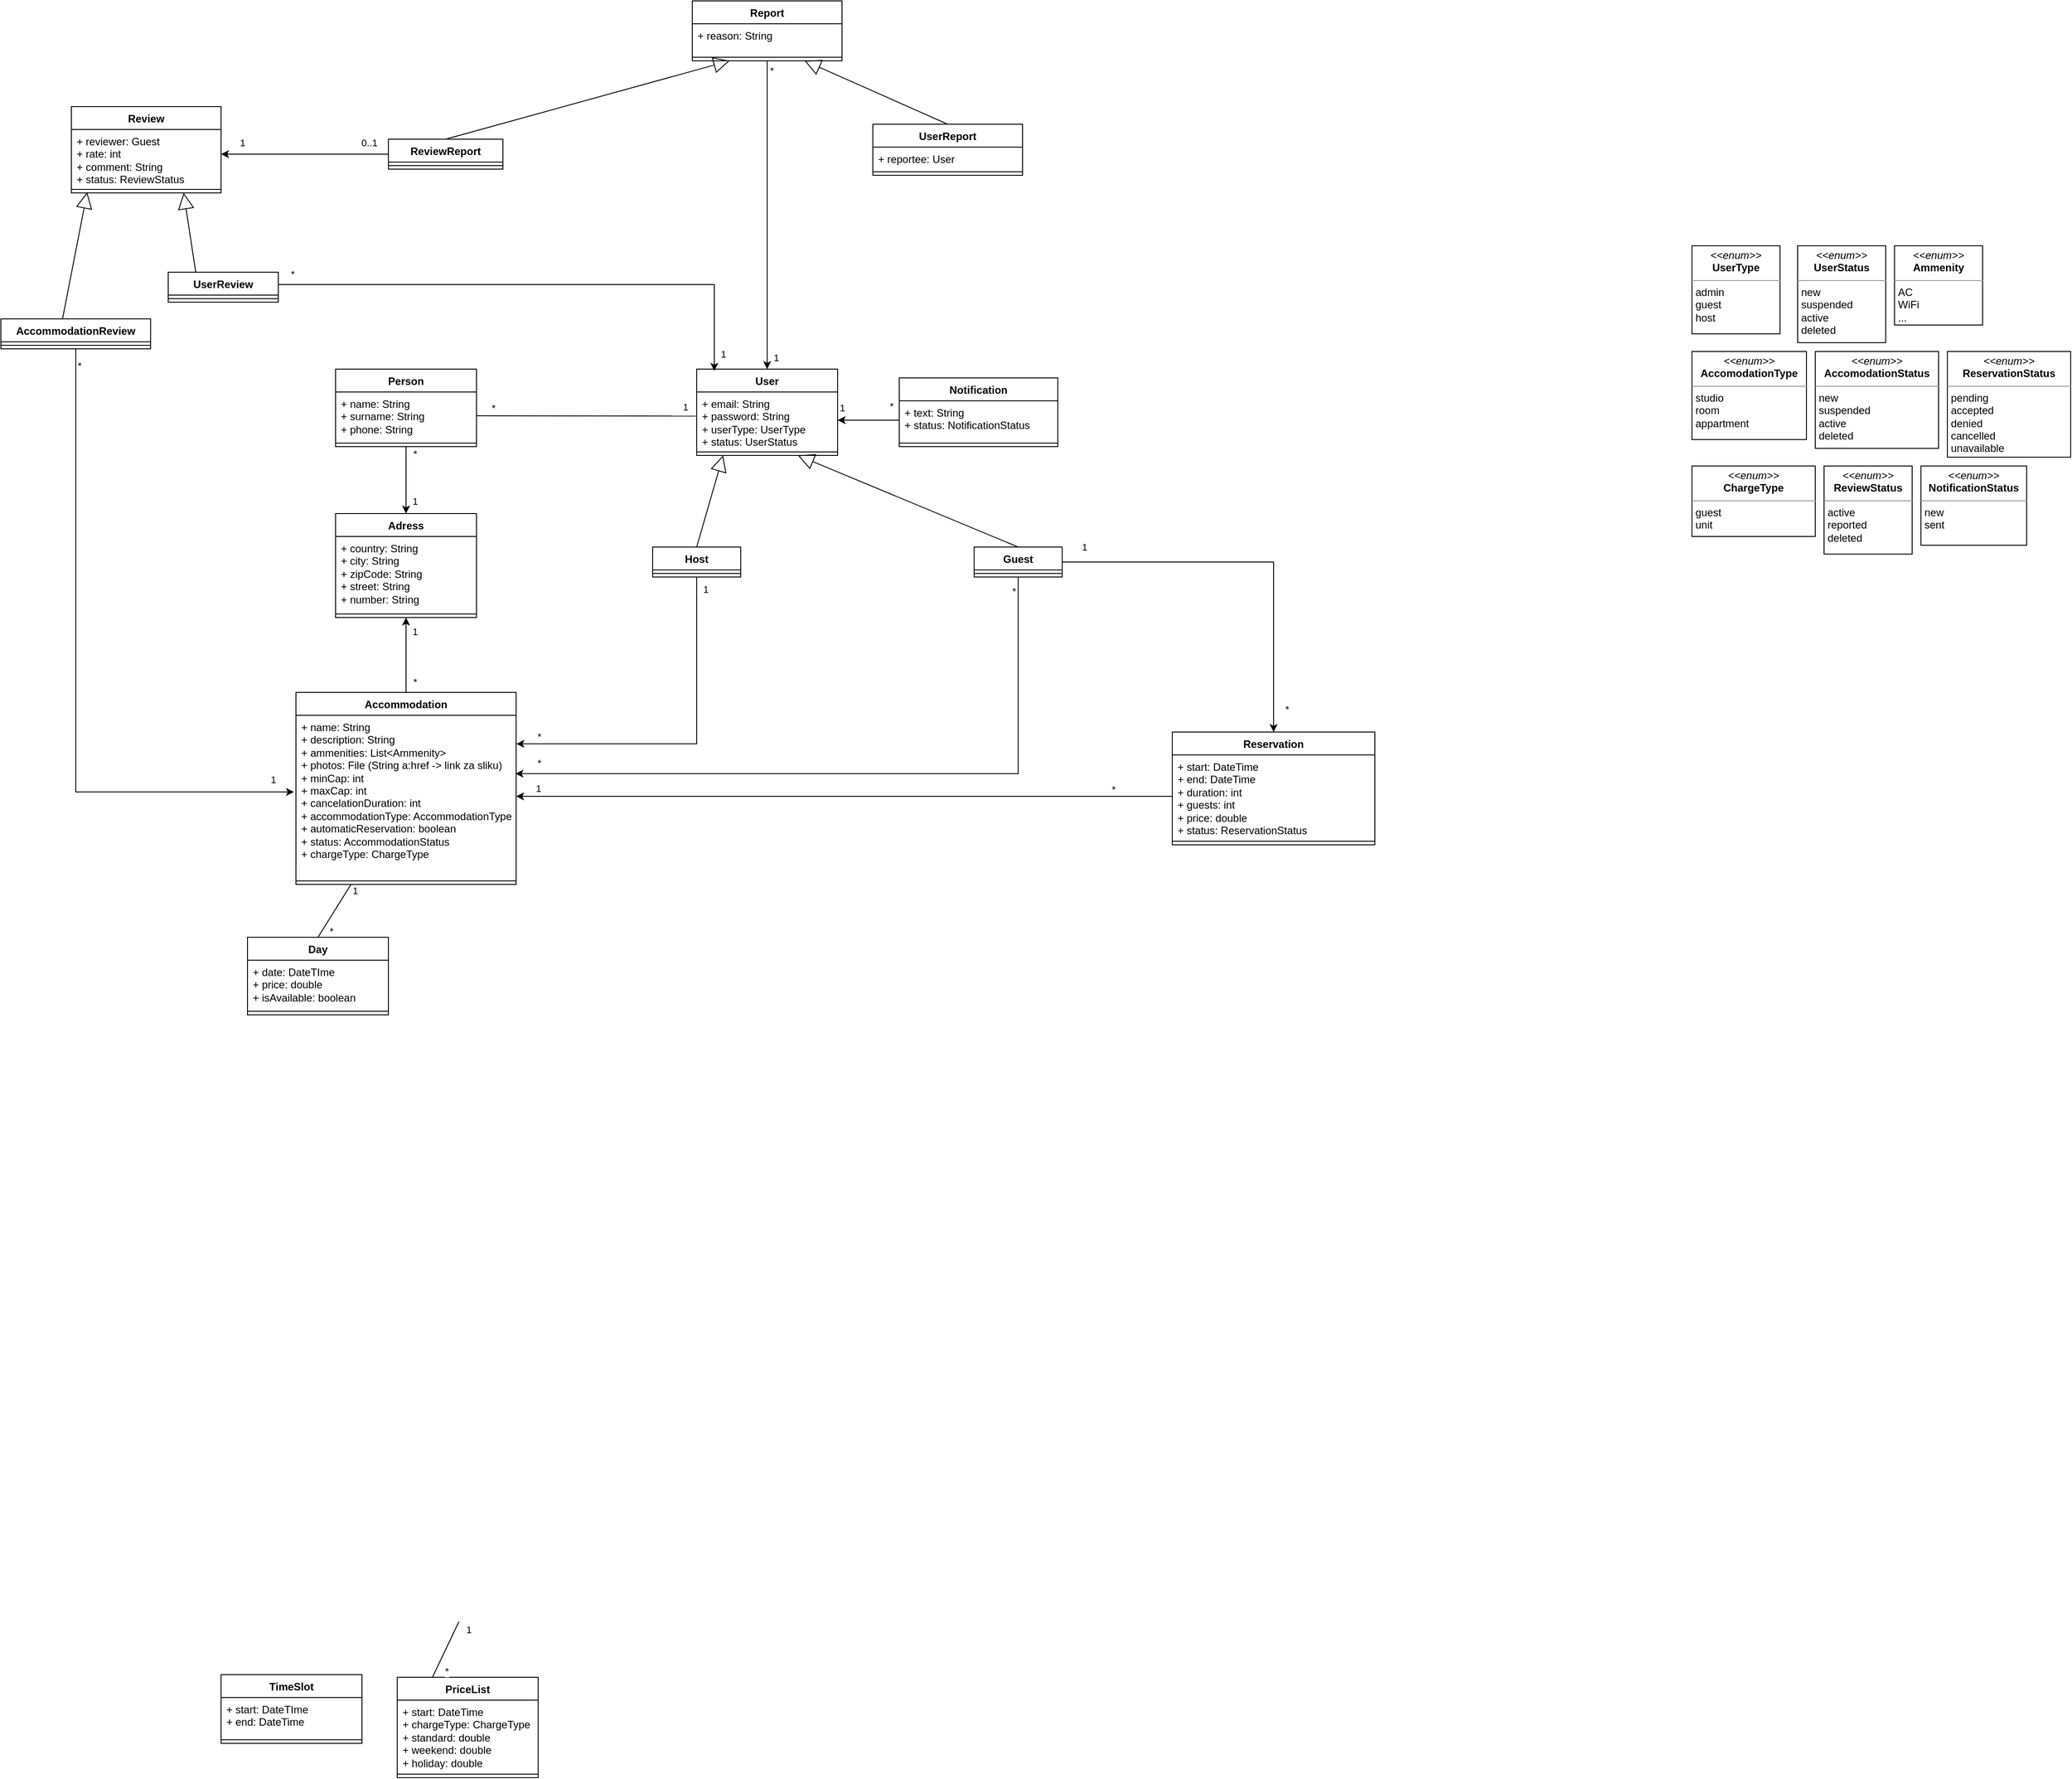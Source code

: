<mxfile version="22.1.3" type="github">
  <diagram name="Page-1" id="c4acf3e9-155e-7222-9cf6-157b1a14988f">
    <mxGraphModel dx="4663" dy="2757" grid="1" gridSize="10" guides="1" tooltips="1" connect="1" arrows="1" fold="1" page="1" pageScale="1" pageWidth="850" pageHeight="1100" background="none" math="0" shadow="0">
      <root>
        <mxCell id="0" />
        <mxCell id="1" parent="0" />
        <mxCell id="pj3ceEXuUdcFGToTyeZS-13" value="User" style="swimlane;fontStyle=1;align=center;verticalAlign=top;childLayout=stackLayout;horizontal=1;startSize=26;horizontalStack=0;resizeParent=1;resizeParentMax=0;resizeLast=0;collapsible=1;marginBottom=0;whiteSpace=wrap;html=1;" parent="1" vertex="1">
          <mxGeometry x="-220" y="358" width="160" height="98" as="geometry">
            <mxRectangle x="290" y="660" width="70" height="30" as="alternateBounds" />
          </mxGeometry>
        </mxCell>
        <mxCell id="pj3ceEXuUdcFGToTyeZS-14" value="+ email: String&lt;br&gt;+ password: String&lt;br&gt;+ userType: UserType&lt;br&gt;+ status: UserStatus" style="text;strokeColor=none;fillColor=none;align=left;verticalAlign=top;spacingLeft=4;spacingRight=4;overflow=hidden;rotatable=0;points=[[0,0.5],[1,0.5]];portConstraint=eastwest;whiteSpace=wrap;html=1;" parent="pj3ceEXuUdcFGToTyeZS-13" vertex="1">
          <mxGeometry y="26" width="160" height="64" as="geometry" />
        </mxCell>
        <mxCell id="pj3ceEXuUdcFGToTyeZS-15" value="" style="line;strokeWidth=1;fillColor=none;align=left;verticalAlign=middle;spacingTop=-1;spacingLeft=3;spacingRight=3;rotatable=0;labelPosition=right;points=[];portConstraint=eastwest;strokeColor=inherit;" parent="pj3ceEXuUdcFGToTyeZS-13" vertex="1">
          <mxGeometry y="90" width="160" height="8" as="geometry" />
        </mxCell>
        <mxCell id="yJtemoB5FvyyPg3-PNUc-7" style="edgeStyle=orthogonalEdgeStyle;rounded=0;orthogonalLoop=1;jettySize=auto;html=1;entryX=0.5;entryY=0;entryDx=0;entryDy=0;" parent="1" source="pj3ceEXuUdcFGToTyeZS-17" target="pj3ceEXuUdcFGToTyeZS-20" edge="1">
          <mxGeometry relative="1" as="geometry" />
        </mxCell>
        <mxCell id="yJtemoB5FvyyPg3-PNUc-9" value="1" style="edgeLabel;html=1;align=center;verticalAlign=middle;resizable=0;points=[];" parent="yJtemoB5FvyyPg3-PNUc-7" vertex="1" connectable="0">
          <mxGeometry x="0.614" y="2" relative="1" as="geometry">
            <mxPoint x="8" as="offset" />
          </mxGeometry>
        </mxCell>
        <mxCell id="yJtemoB5FvyyPg3-PNUc-10" value="*" style="edgeLabel;html=1;align=center;verticalAlign=middle;resizable=0;points=[];" parent="yJtemoB5FvyyPg3-PNUc-7" vertex="1" connectable="0">
          <mxGeometry x="-0.807" relative="1" as="geometry">
            <mxPoint x="10" as="offset" />
          </mxGeometry>
        </mxCell>
        <mxCell id="pj3ceEXuUdcFGToTyeZS-17" value="Person" style="swimlane;fontStyle=1;align=center;verticalAlign=top;childLayout=stackLayout;horizontal=1;startSize=26;horizontalStack=0;resizeParent=1;resizeParentMax=0;resizeLast=0;collapsible=1;marginBottom=0;whiteSpace=wrap;html=1;" parent="1" vertex="1">
          <mxGeometry x="-630" y="358" width="160" height="88" as="geometry">
            <mxRectangle x="-400" y="438" width="70" height="30" as="alternateBounds" />
          </mxGeometry>
        </mxCell>
        <mxCell id="pj3ceEXuUdcFGToTyeZS-18" value="+ name: String&lt;br&gt;+ surname: String&lt;br&gt;+ phone: String" style="text;strokeColor=none;fillColor=none;align=left;verticalAlign=top;spacingLeft=4;spacingRight=4;overflow=hidden;rotatable=0;points=[[0,0.5],[1,0.5]];portConstraint=eastwest;whiteSpace=wrap;html=1;" parent="pj3ceEXuUdcFGToTyeZS-17" vertex="1">
          <mxGeometry y="26" width="160" height="54" as="geometry" />
        </mxCell>
        <mxCell id="pj3ceEXuUdcFGToTyeZS-19" value="" style="line;strokeWidth=1;fillColor=none;align=left;verticalAlign=middle;spacingTop=-1;spacingLeft=3;spacingRight=3;rotatable=0;labelPosition=right;points=[];portConstraint=eastwest;strokeColor=inherit;" parent="pj3ceEXuUdcFGToTyeZS-17" vertex="1">
          <mxGeometry y="80" width="160" height="8" as="geometry" />
        </mxCell>
        <mxCell id="pj3ceEXuUdcFGToTyeZS-20" value="Adress" style="swimlane;fontStyle=1;align=center;verticalAlign=top;childLayout=stackLayout;horizontal=1;startSize=26;horizontalStack=0;resizeParent=1;resizeParentMax=0;resizeLast=0;collapsible=1;marginBottom=0;whiteSpace=wrap;html=1;" parent="1" vertex="1">
          <mxGeometry x="-630" y="522" width="160" height="118" as="geometry">
            <mxRectangle x="-400" y="602" width="70" height="30" as="alternateBounds" />
          </mxGeometry>
        </mxCell>
        <mxCell id="pj3ceEXuUdcFGToTyeZS-21" value="+ country: String&lt;br&gt;+ city: String&lt;br&gt;+ zipCode: String&lt;br&gt;+ street: String&lt;br&gt;+ number: String" style="text;strokeColor=none;fillColor=none;align=left;verticalAlign=top;spacingLeft=4;spacingRight=4;overflow=hidden;rotatable=0;points=[[0,0.5],[1,0.5]];portConstraint=eastwest;whiteSpace=wrap;html=1;" parent="pj3ceEXuUdcFGToTyeZS-20" vertex="1">
          <mxGeometry y="26" width="160" height="84" as="geometry" />
        </mxCell>
        <mxCell id="pj3ceEXuUdcFGToTyeZS-22" value="" style="line;strokeWidth=1;fillColor=none;align=left;verticalAlign=middle;spacingTop=-1;spacingLeft=3;spacingRight=3;rotatable=0;labelPosition=right;points=[];portConstraint=eastwest;strokeColor=inherit;" parent="pj3ceEXuUdcFGToTyeZS-20" vertex="1">
          <mxGeometry y="110" width="160" height="8" as="geometry" />
        </mxCell>
        <mxCell id="pj3ceEXuUdcFGToTyeZS-23" value="&lt;p style=&quot;margin:0px;margin-top:4px;text-align:center;&quot;&gt;&lt;i&gt;&amp;lt;&amp;lt;enum&amp;gt;&amp;gt;&lt;/i&gt;&lt;br&gt;&lt;b&gt;UserType&lt;/b&gt;&lt;/p&gt;&lt;hr size=&quot;1&quot;&gt;&lt;p style=&quot;margin:0px;margin-left:4px;&quot;&gt;&lt;/p&gt;&lt;p style=&quot;margin:0px;margin-left:4px;&quot;&gt;admin&lt;/p&gt;&lt;p style=&quot;margin:0px;margin-left:4px;&quot;&gt;guest&lt;/p&gt;&lt;p style=&quot;margin:0px;margin-left:4px;&quot;&gt;host&lt;/p&gt;" style="verticalAlign=top;align=left;overflow=fill;fontSize=12;fontFamily=Helvetica;html=1;whiteSpace=wrap;" parent="1" vertex="1">
          <mxGeometry x="910" y="218" width="100" height="100" as="geometry" />
        </mxCell>
        <mxCell id="pj3ceEXuUdcFGToTyeZS-24" value="&lt;p style=&quot;margin:0px;margin-top:4px;text-align:center;&quot;&gt;&lt;i&gt;&amp;lt;&amp;lt;enum&amp;gt;&amp;gt;&lt;/i&gt;&lt;br&gt;&lt;b&gt;UserStatus&lt;/b&gt;&lt;/p&gt;&lt;hr size=&quot;1&quot;&gt;&lt;p style=&quot;margin:0px;margin-left:4px;&quot;&gt;&lt;/p&gt;&lt;p style=&quot;margin:0px;margin-left:4px;&quot;&gt;new&lt;/p&gt;&lt;p style=&quot;margin:0px;margin-left:4px;&quot;&gt;suspended&lt;/p&gt;&lt;p style=&quot;margin:0px;margin-left:4px;&quot;&gt;active&lt;/p&gt;&lt;p style=&quot;margin:0px;margin-left:4px;&quot;&gt;deleted&lt;/p&gt;&lt;p style=&quot;margin:0px;margin-left:4px;&quot;&gt;&lt;br&gt;&lt;/p&gt;" style="verticalAlign=top;align=left;overflow=fill;fontSize=12;fontFamily=Helvetica;html=1;whiteSpace=wrap;" parent="1" vertex="1">
          <mxGeometry x="1030" y="218" width="100" height="110" as="geometry" />
        </mxCell>
        <mxCell id="pj3ceEXuUdcFGToTyeZS-25" value="Reservation" style="swimlane;fontStyle=1;align=center;verticalAlign=top;childLayout=stackLayout;horizontal=1;startSize=26;horizontalStack=0;resizeParent=1;resizeParentMax=0;resizeLast=0;collapsible=1;marginBottom=0;whiteSpace=wrap;html=1;" parent="1" vertex="1">
          <mxGeometry x="320" y="770" width="230" height="128" as="geometry" />
        </mxCell>
        <mxCell id="pj3ceEXuUdcFGToTyeZS-26" value="+ start: DateTime&lt;br&gt;+ end: DateTime&lt;br&gt;+ duration: int&lt;br&gt;+ guests: int&lt;br&gt;+ price: double&lt;br&gt;+ status: ReservationStatus" style="text;strokeColor=none;fillColor=none;align=left;verticalAlign=top;spacingLeft=4;spacingRight=4;overflow=hidden;rotatable=0;points=[[0,0.5],[1,0.5]];portConstraint=eastwest;whiteSpace=wrap;html=1;" parent="pj3ceEXuUdcFGToTyeZS-25" vertex="1">
          <mxGeometry y="26" width="230" height="94" as="geometry" />
        </mxCell>
        <mxCell id="pj3ceEXuUdcFGToTyeZS-27" value="" style="line;strokeWidth=1;fillColor=none;align=left;verticalAlign=middle;spacingTop=-1;spacingLeft=3;spacingRight=3;rotatable=0;labelPosition=right;points=[];portConstraint=eastwest;strokeColor=inherit;" parent="pj3ceEXuUdcFGToTyeZS-25" vertex="1">
          <mxGeometry y="120" width="230" height="8" as="geometry" />
        </mxCell>
        <mxCell id="pj3ceEXuUdcFGToTyeZS-33" value="&lt;p style=&quot;margin:0px;margin-top:4px;text-align:center;&quot;&gt;&lt;i&gt;&amp;lt;&amp;lt;enum&amp;gt;&amp;gt;&lt;/i&gt;&lt;br&gt;&lt;b&gt;Ammenity&lt;/b&gt;&lt;/p&gt;&lt;hr size=&quot;1&quot;&gt;&lt;p style=&quot;margin:0px;margin-left:4px;&quot;&gt;&lt;/p&gt;&lt;p style=&quot;margin:0px;margin-left:4px;&quot;&gt;AC&lt;/p&gt;&lt;p style=&quot;margin:0px;margin-left:4px;&quot;&gt;WiFi&lt;/p&gt;&lt;p style=&quot;margin:0px;margin-left:4px;&quot;&gt;...&lt;/p&gt;" style="verticalAlign=top;align=left;overflow=fill;fontSize=12;fontFamily=Helvetica;html=1;whiteSpace=wrap;" parent="1" vertex="1">
          <mxGeometry x="1140" y="218" width="100" height="90" as="geometry" />
        </mxCell>
        <mxCell id="pj3ceEXuUdcFGToTyeZS-35" value="&lt;p style=&quot;margin:0px;margin-top:4px;text-align:center;&quot;&gt;&lt;i&gt;&amp;lt;&amp;lt;enum&amp;gt;&amp;gt;&lt;/i&gt;&lt;br&gt;&lt;b&gt;AccomodationType&lt;/b&gt;&lt;/p&gt;&lt;hr size=&quot;1&quot;&gt;&lt;p style=&quot;margin:0px;margin-left:4px;&quot;&gt;&lt;/p&gt;&lt;p style=&quot;margin:0px;margin-left:4px;&quot;&gt;studio&lt;/p&gt;&lt;p style=&quot;margin:0px;margin-left:4px;&quot;&gt;room&lt;/p&gt;&lt;p style=&quot;margin:0px;margin-left:4px;&quot;&gt;appartment&lt;/p&gt;" style="verticalAlign=top;align=left;overflow=fill;fontSize=12;fontFamily=Helvetica;html=1;whiteSpace=wrap;" parent="1" vertex="1">
          <mxGeometry x="910" y="338" width="130" height="100" as="geometry" />
        </mxCell>
        <mxCell id="pj3ceEXuUdcFGToTyeZS-36" value="&lt;p style=&quot;margin:0px;margin-top:4px;text-align:center;&quot;&gt;&lt;i&gt;&amp;lt;&amp;lt;enum&amp;gt;&amp;gt;&lt;/i&gt;&lt;br&gt;&lt;b&gt;AccomodationStatus&lt;/b&gt;&lt;/p&gt;&lt;hr size=&quot;1&quot;&gt;&lt;p style=&quot;margin:0px;margin-left:4px;&quot;&gt;&lt;/p&gt;&lt;p style=&quot;margin:0px;margin-left:4px;&quot;&gt;new&lt;/p&gt;&lt;p style=&quot;margin:0px;margin-left:4px;&quot;&gt;suspended&amp;nbsp;&lt;/p&gt;&lt;p style=&quot;margin:0px;margin-left:4px;&quot;&gt;active&lt;/p&gt;&lt;p style=&quot;margin:0px;margin-left:4px;&quot;&gt;deleted&lt;/p&gt;" style="verticalAlign=top;align=left;overflow=fill;fontSize=12;fontFamily=Helvetica;html=1;whiteSpace=wrap;" parent="1" vertex="1">
          <mxGeometry x="1050" y="338" width="140" height="110" as="geometry" />
        </mxCell>
        <mxCell id="pj3ceEXuUdcFGToTyeZS-37" value="PriceList" style="swimlane;fontStyle=1;align=center;verticalAlign=top;childLayout=stackLayout;horizontal=1;startSize=26;horizontalStack=0;resizeParent=1;resizeParentMax=0;resizeLast=0;collapsible=1;marginBottom=0;whiteSpace=wrap;html=1;" parent="1" vertex="1">
          <mxGeometry x="-560" y="1843" width="160" height="114" as="geometry" />
        </mxCell>
        <mxCell id="pj3ceEXuUdcFGToTyeZS-38" value="+ start: DateTime&lt;br&gt;+ chargeType: ChargeType&amp;nbsp;&lt;br&gt;+ standard: double&lt;br&gt;+ weekend: double&amp;nbsp;&lt;br&gt;+ holiday: double&lt;br&gt;&amp;nbsp;" style="text;strokeColor=none;fillColor=none;align=left;verticalAlign=top;spacingLeft=4;spacingRight=4;overflow=hidden;rotatable=0;points=[[0,0.5],[1,0.5]];portConstraint=eastwest;whiteSpace=wrap;html=1;" parent="pj3ceEXuUdcFGToTyeZS-37" vertex="1">
          <mxGeometry y="26" width="160" height="80" as="geometry" />
        </mxCell>
        <mxCell id="pj3ceEXuUdcFGToTyeZS-39" value="" style="line;strokeWidth=1;fillColor=none;align=left;verticalAlign=middle;spacingTop=-1;spacingLeft=3;spacingRight=3;rotatable=0;labelPosition=right;points=[];portConstraint=eastwest;strokeColor=inherit;" parent="pj3ceEXuUdcFGToTyeZS-37" vertex="1">
          <mxGeometry y="106" width="160" height="8" as="geometry" />
        </mxCell>
        <mxCell id="pj3ceEXuUdcFGToTyeZS-51" value="&lt;p style=&quot;margin:0px;margin-top:4px;text-align:center;&quot;&gt;&lt;i&gt;&amp;lt;&amp;lt;enum&amp;gt;&amp;gt;&lt;/i&gt;&lt;br&gt;&lt;b&gt;ChargeType&lt;/b&gt;&lt;/p&gt;&lt;hr size=&quot;1&quot;&gt;&lt;p style=&quot;margin:0px;margin-left:4px;&quot;&gt;&lt;/p&gt;&lt;p style=&quot;margin:0px;margin-left:4px;&quot;&gt;guest&lt;/p&gt;&lt;p style=&quot;margin:0px;margin-left:4px;&quot;&gt;unit&lt;/p&gt;" style="verticalAlign=top;align=left;overflow=fill;fontSize=12;fontFamily=Helvetica;html=1;whiteSpace=wrap;" parent="1" vertex="1">
          <mxGeometry x="910" y="468" width="140" height="80" as="geometry" />
        </mxCell>
        <mxCell id="pj3ceEXuUdcFGToTyeZS-55" value="TimeSlot" style="swimlane;fontStyle=1;align=center;verticalAlign=top;childLayout=stackLayout;horizontal=1;startSize=26;horizontalStack=0;resizeParent=1;resizeParentMax=0;resizeLast=0;collapsible=1;marginBottom=0;whiteSpace=wrap;html=1;" parent="1" vertex="1">
          <mxGeometry x="-760" y="1840" width="160" height="78" as="geometry" />
        </mxCell>
        <mxCell id="pj3ceEXuUdcFGToTyeZS-56" value="+ start: DateTIme&lt;br&gt;+ end: DateTime" style="text;strokeColor=none;fillColor=none;align=left;verticalAlign=top;spacingLeft=4;spacingRight=4;overflow=hidden;rotatable=0;points=[[0,0.5],[1,0.5]];portConstraint=eastwest;whiteSpace=wrap;html=1;" parent="pj3ceEXuUdcFGToTyeZS-55" vertex="1">
          <mxGeometry y="26" width="160" height="44" as="geometry" />
        </mxCell>
        <mxCell id="pj3ceEXuUdcFGToTyeZS-57" value="" style="line;strokeWidth=1;fillColor=none;align=left;verticalAlign=middle;spacingTop=-1;spacingLeft=3;spacingRight=3;rotatable=0;labelPosition=right;points=[];portConstraint=eastwest;strokeColor=inherit;" parent="pj3ceEXuUdcFGToTyeZS-55" vertex="1">
          <mxGeometry y="70" width="160" height="8" as="geometry" />
        </mxCell>
        <mxCell id="pj3ceEXuUdcFGToTyeZS-65" value="&lt;p style=&quot;margin:0px;margin-top:4px;text-align:center;&quot;&gt;&lt;i&gt;&amp;lt;&amp;lt;enum&amp;gt;&amp;gt;&lt;/i&gt;&lt;br&gt;&lt;b&gt;ReservationStatus&lt;/b&gt;&lt;/p&gt;&lt;hr size=&quot;1&quot;&gt;&lt;p style=&quot;margin:0px;margin-left:4px;&quot;&gt;&lt;/p&gt;&lt;p style=&quot;margin:0px;margin-left:4px;&quot;&gt;pending&lt;/p&gt;&lt;p style=&quot;margin:0px;margin-left:4px;&quot;&gt;accepted&lt;/p&gt;&lt;p style=&quot;margin:0px;margin-left:4px;&quot;&gt;denied&lt;/p&gt;&lt;p style=&quot;margin:0px;margin-left:4px;&quot;&gt;cancelled&lt;/p&gt;&lt;p style=&quot;margin:0px;margin-left:4px;&quot;&gt;unavailable&lt;/p&gt;&lt;p style=&quot;margin:0px;margin-left:4px;&quot;&gt;&lt;br&gt;&lt;/p&gt;" style="verticalAlign=top;align=left;overflow=fill;fontSize=12;fontFamily=Helvetica;html=1;whiteSpace=wrap;" parent="1" vertex="1">
          <mxGeometry x="1200" y="338" width="140" height="120" as="geometry" />
        </mxCell>
        <mxCell id="yJtemoB5FvyyPg3-PNUc-144" style="edgeStyle=orthogonalEdgeStyle;rounded=0;orthogonalLoop=1;jettySize=auto;html=1;exitX=1;exitY=0.5;exitDx=0;exitDy=0;" parent="1" source="yJtemoB5FvyyPg3-PNUc-145" edge="1">
          <mxGeometry relative="1" as="geometry">
            <mxPoint x="-730" y="262" as="sourcePoint" />
            <mxPoint x="-200" y="360" as="targetPoint" />
            <Array as="points">
              <mxPoint x="-695" y="262" />
              <mxPoint x="-200" y="262" />
              <mxPoint x="-200" y="358" />
            </Array>
          </mxGeometry>
        </mxCell>
        <mxCell id="yJtemoB5FvyyPg3-PNUc-157" value="*" style="edgeLabel;html=1;align=center;verticalAlign=middle;resizable=0;points=[];" parent="yJtemoB5FvyyPg3-PNUc-144" vertex="1" connectable="0">
          <mxGeometry x="-0.916" y="3" relative="1" as="geometry">
            <mxPoint x="-6" y="-9" as="offset" />
          </mxGeometry>
        </mxCell>
        <mxCell id="yJtemoB5FvyyPg3-PNUc-159" value="1" style="edgeLabel;html=1;align=center;verticalAlign=middle;resizable=0;points=[];" parent="yJtemoB5FvyyPg3-PNUc-144" vertex="1" connectable="0">
          <mxGeometry x="0.926" y="-3" relative="1" as="geometry">
            <mxPoint x="13" y="3" as="offset" />
          </mxGeometry>
        </mxCell>
        <mxCell id="pj3ceEXuUdcFGToTyeZS-66" value="Review" style="swimlane;fontStyle=1;align=center;verticalAlign=top;childLayout=stackLayout;horizontal=1;startSize=26;horizontalStack=0;resizeParent=1;resizeParentMax=0;resizeLast=0;collapsible=1;marginBottom=0;whiteSpace=wrap;html=1;" parent="1" vertex="1">
          <mxGeometry x="-930" y="60" width="170" height="98" as="geometry">
            <mxRectangle x="-660" y="200" width="80" height="30" as="alternateBounds" />
          </mxGeometry>
        </mxCell>
        <mxCell id="pj3ceEXuUdcFGToTyeZS-67" value="+ reviewer: Guest&lt;br&gt;+ rate: int&amp;nbsp;&lt;br&gt;+ comment: String&lt;br&gt;+ status: ReviewStatus" style="text;strokeColor=none;fillColor=none;align=left;verticalAlign=top;spacingLeft=4;spacingRight=4;overflow=hidden;rotatable=0;points=[[0,0.5],[1,0.5]];portConstraint=eastwest;whiteSpace=wrap;html=1;" parent="pj3ceEXuUdcFGToTyeZS-66" vertex="1">
          <mxGeometry y="26" width="170" height="64" as="geometry" />
        </mxCell>
        <mxCell id="pj3ceEXuUdcFGToTyeZS-68" value="" style="line;strokeWidth=1;fillColor=none;align=left;verticalAlign=middle;spacingTop=-1;spacingLeft=3;spacingRight=3;rotatable=0;labelPosition=right;points=[];portConstraint=eastwest;strokeColor=inherit;" parent="pj3ceEXuUdcFGToTyeZS-66" vertex="1">
          <mxGeometry y="90" width="170" height="8" as="geometry" />
        </mxCell>
        <mxCell id="pj3ceEXuUdcFGToTyeZS-71" value="&lt;p style=&quot;margin:0px;margin-top:4px;text-align:center;&quot;&gt;&lt;i&gt;&amp;lt;&amp;lt;enum&amp;gt;&amp;gt;&lt;/i&gt;&lt;br&gt;&lt;b&gt;ReviewStatus&lt;/b&gt;&lt;/p&gt;&lt;hr size=&quot;1&quot;&gt;&lt;p style=&quot;margin:0px;margin-left:4px;&quot;&gt;&lt;/p&gt;&lt;p style=&quot;margin:0px;margin-left:4px;&quot;&gt;active&lt;/p&gt;&lt;p style=&quot;margin:0px;margin-left:4px;&quot;&gt;reported&lt;/p&gt;&lt;p style=&quot;margin:0px;margin-left:4px;&quot;&gt;deleted&lt;/p&gt;&lt;p style=&quot;margin:0px;margin-left:4px;&quot;&gt;&lt;br&gt;&lt;/p&gt;&lt;p style=&quot;margin:0px;margin-left:4px;&quot;&gt;&lt;br&gt;&lt;/p&gt;" style="verticalAlign=top;align=left;overflow=fill;fontSize=12;fontFamily=Helvetica;html=1;whiteSpace=wrap;" parent="1" vertex="1">
          <mxGeometry x="1060" y="468" width="100" height="100" as="geometry" />
        </mxCell>
        <mxCell id="pj3ceEXuUdcFGToTyeZS-72" value="Notification" style="swimlane;fontStyle=1;align=center;verticalAlign=top;childLayout=stackLayout;horizontal=1;startSize=26;horizontalStack=0;resizeParent=1;resizeParentMax=0;resizeLast=0;collapsible=1;marginBottom=0;whiteSpace=wrap;html=1;" parent="1" vertex="1">
          <mxGeometry x="10" y="368" width="180" height="78" as="geometry" />
        </mxCell>
        <mxCell id="pj3ceEXuUdcFGToTyeZS-73" value="+ text: String&amp;nbsp;&lt;br&gt;+ status: NotificationStatus" style="text;strokeColor=none;fillColor=none;align=left;verticalAlign=top;spacingLeft=4;spacingRight=4;overflow=hidden;rotatable=0;points=[[0,0.5],[1,0.5]];portConstraint=eastwest;whiteSpace=wrap;html=1;" parent="pj3ceEXuUdcFGToTyeZS-72" vertex="1">
          <mxGeometry y="26" width="180" height="44" as="geometry" />
        </mxCell>
        <mxCell id="pj3ceEXuUdcFGToTyeZS-74" value="" style="line;strokeWidth=1;fillColor=none;align=left;verticalAlign=middle;spacingTop=-1;spacingLeft=3;spacingRight=3;rotatable=0;labelPosition=right;points=[];portConstraint=eastwest;strokeColor=inherit;" parent="pj3ceEXuUdcFGToTyeZS-72" vertex="1">
          <mxGeometry y="70" width="180" height="8" as="geometry" />
        </mxCell>
        <mxCell id="pj3ceEXuUdcFGToTyeZS-75" value="&lt;p style=&quot;margin:0px;margin-top:4px;text-align:center;&quot;&gt;&lt;i&gt;&amp;lt;&amp;lt;enum&amp;gt;&amp;gt;&lt;/i&gt;&lt;br&gt;&lt;b&gt;NotificationStatus&lt;/b&gt;&lt;/p&gt;&lt;hr size=&quot;1&quot;&gt;&lt;p style=&quot;margin:0px;margin-left:4px;&quot;&gt;&lt;/p&gt;&lt;p style=&quot;margin:0px;margin-left:4px;&quot;&gt;new&amp;nbsp;&lt;/p&gt;&lt;p style=&quot;margin:0px;margin-left:4px;&quot;&gt;sent&lt;/p&gt;&lt;p style=&quot;margin:0px;margin-left:4px;&quot;&gt;&lt;br&gt;&lt;/p&gt;" style="verticalAlign=top;align=left;overflow=fill;fontSize=12;fontFamily=Helvetica;html=1;whiteSpace=wrap;" parent="1" vertex="1">
          <mxGeometry x="1170" y="468" width="120" height="90" as="geometry" />
        </mxCell>
        <mxCell id="yJtemoB5FvyyPg3-PNUc-120" style="edgeStyle=orthogonalEdgeStyle;rounded=0;orthogonalLoop=1;jettySize=auto;html=1;entryX=0.5;entryY=1;entryDx=0;entryDy=0;" parent="1" source="pj3ceEXuUdcFGToTyeZS-79" target="pj3ceEXuUdcFGToTyeZS-20" edge="1">
          <mxGeometry relative="1" as="geometry" />
        </mxCell>
        <mxCell id="yJtemoB5FvyyPg3-PNUc-121" value="1" style="edgeLabel;html=1;align=center;verticalAlign=middle;resizable=0;points=[];" parent="yJtemoB5FvyyPg3-PNUc-120" vertex="1" connectable="0">
          <mxGeometry x="0.621" y="-2" relative="1" as="geometry">
            <mxPoint x="8" as="offset" />
          </mxGeometry>
        </mxCell>
        <mxCell id="yJtemoB5FvyyPg3-PNUc-122" value="*" style="edgeLabel;html=1;align=center;verticalAlign=middle;resizable=0;points=[];" parent="yJtemoB5FvyyPg3-PNUc-120" vertex="1" connectable="0">
          <mxGeometry x="-0.71" y="-1" relative="1" as="geometry">
            <mxPoint x="9" as="offset" />
          </mxGeometry>
        </mxCell>
        <mxCell id="pj3ceEXuUdcFGToTyeZS-79" value="Accommodation" style="swimlane;fontStyle=1;align=center;verticalAlign=top;childLayout=stackLayout;horizontal=1;startSize=26;horizontalStack=0;resizeParent=1;resizeParentMax=0;resizeLast=0;collapsible=1;marginBottom=0;whiteSpace=wrap;html=1;" parent="1" vertex="1">
          <mxGeometry x="-675" y="725" width="250" height="218" as="geometry" />
        </mxCell>
        <mxCell id="pj3ceEXuUdcFGToTyeZS-80" value="+ name: String&lt;br&gt;+ description: String&lt;br&gt;+ ammenities: List&amp;lt;Ammenity&amp;gt;&lt;br&gt;+ photos: File (String a:href -&amp;gt; link za sliku)&lt;br&gt;+ minCap: int&lt;br&gt;+ maxCap: int&lt;br&gt;+ cancelationDuration: int&lt;br&gt;+ accommodationType: AccommodationType&lt;br&gt;+ automaticReservation: boolean&lt;br&gt;+ status: AccommodationStatus&lt;br&gt;+ chargeType: ChargeType" style="text;strokeColor=none;fillColor=none;align=left;verticalAlign=top;spacingLeft=4;spacingRight=4;overflow=hidden;rotatable=0;points=[[0,0.5],[1,0.5]];portConstraint=eastwest;whiteSpace=wrap;html=1;" parent="pj3ceEXuUdcFGToTyeZS-79" vertex="1">
          <mxGeometry y="26" width="250" height="184" as="geometry" />
        </mxCell>
        <mxCell id="pj3ceEXuUdcFGToTyeZS-81" value="" style="line;strokeWidth=1;fillColor=none;align=left;verticalAlign=middle;spacingTop=-1;spacingLeft=3;spacingRight=3;rotatable=0;labelPosition=right;points=[];portConstraint=eastwest;strokeColor=inherit;" parent="pj3ceEXuUdcFGToTyeZS-79" vertex="1">
          <mxGeometry y="210" width="250" height="8" as="geometry" />
        </mxCell>
        <mxCell id="yJtemoB5FvyyPg3-PNUc-11" value="" style="endArrow=none;html=1;rounded=0;entryX=-0.006;entryY=0.426;entryDx=0;entryDy=0;entryPerimeter=0;exitX=1;exitY=0.5;exitDx=0;exitDy=0;" parent="1" source="pj3ceEXuUdcFGToTyeZS-18" target="pj3ceEXuUdcFGToTyeZS-14" edge="1">
          <mxGeometry width="50" height="50" relative="1" as="geometry">
            <mxPoint x="-450" y="480" as="sourcePoint" />
            <mxPoint x="-400" y="430" as="targetPoint" />
          </mxGeometry>
        </mxCell>
        <mxCell id="yJtemoB5FvyyPg3-PNUc-12" value="*" style="edgeLabel;html=1;align=center;verticalAlign=middle;resizable=0;points=[];" parent="yJtemoB5FvyyPg3-PNUc-11" vertex="1" connectable="0">
          <mxGeometry x="-0.852" y="1" relative="1" as="geometry">
            <mxPoint y="-8" as="offset" />
          </mxGeometry>
        </mxCell>
        <mxCell id="yJtemoB5FvyyPg3-PNUc-13" value="1" style="edgeLabel;html=1;align=center;verticalAlign=middle;resizable=0;points=[];" parent="yJtemoB5FvyyPg3-PNUc-11" vertex="1" connectable="0">
          <mxGeometry x="0.917" relative="1" as="geometry">
            <mxPoint x="-2" y="-11" as="offset" />
          </mxGeometry>
        </mxCell>
        <mxCell id="yJtemoB5FvyyPg3-PNUc-131" style="edgeStyle=orthogonalEdgeStyle;rounded=0;orthogonalLoop=1;jettySize=auto;html=1;entryX=1;entryY=0.5;entryDx=0;entryDy=0;" parent="1" source="pj3ceEXuUdcFGToTyeZS-26" target="pj3ceEXuUdcFGToTyeZS-80" edge="1">
          <mxGeometry relative="1" as="geometry" />
        </mxCell>
        <mxCell id="yJtemoB5FvyyPg3-PNUc-161" value="1" style="edgeLabel;html=1;align=center;verticalAlign=middle;resizable=0;points=[];" parent="yJtemoB5FvyyPg3-PNUc-131" vertex="1" connectable="0">
          <mxGeometry x="0.756" y="1" relative="1" as="geometry">
            <mxPoint x="-66" y="-10" as="offset" />
          </mxGeometry>
        </mxCell>
        <mxCell id="yJtemoB5FvyyPg3-PNUc-162" value="*" style="edgeLabel;html=1;align=center;verticalAlign=middle;resizable=0;points=[];" parent="yJtemoB5FvyyPg3-PNUc-131" vertex="1" connectable="0">
          <mxGeometry x="-0.82" y="2" relative="1" as="geometry">
            <mxPoint y="-10" as="offset" />
          </mxGeometry>
        </mxCell>
        <mxCell id="yJtemoB5FvyyPg3-PNUc-132" value="" style="endArrow=none;html=1;rounded=0;exitX=0.5;exitY=0;exitDx=0;exitDy=0;entryX=0.25;entryY=1;entryDx=0;entryDy=0;" parent="1" source="yytvivHjqxq-DLlBbo-0-1" target="pj3ceEXuUdcFGToTyeZS-79" edge="1">
          <mxGeometry width="50" height="50" relative="1" as="geometry">
            <mxPoint x="-575" y="990" as="sourcePoint" />
            <mxPoint x="-630" y="900" as="targetPoint" />
          </mxGeometry>
        </mxCell>
        <mxCell id="yJtemoB5FvyyPg3-PNUc-134" value="*" style="edgeLabel;html=1;align=center;verticalAlign=middle;resizable=0;points=[];" parent="yJtemoB5FvyyPg3-PNUc-132" vertex="1" connectable="0">
          <mxGeometry x="-0.742" y="-1" relative="1" as="geometry">
            <mxPoint x="9" as="offset" />
          </mxGeometry>
        </mxCell>
        <mxCell id="yJtemoB5FvyyPg3-PNUc-135" value="1" style="edgeLabel;html=1;align=center;verticalAlign=middle;resizable=0;points=[];" parent="yJtemoB5FvyyPg3-PNUc-132" vertex="1" connectable="0">
          <mxGeometry x="0.68" y="-1" relative="1" as="geometry">
            <mxPoint x="9" y="-3" as="offset" />
          </mxGeometry>
        </mxCell>
        <mxCell id="yJtemoB5FvyyPg3-PNUc-138" value="" style="endArrow=none;html=1;rounded=0;exitX=0.25;exitY=0;exitDx=0;exitDy=0;" parent="1" source="pj3ceEXuUdcFGToTyeZS-37" edge="1">
          <mxGeometry width="50" height="50" relative="1" as="geometry">
            <mxPoint x="-330" y="1770" as="sourcePoint" />
            <mxPoint x="-490" y="1780" as="targetPoint" />
          </mxGeometry>
        </mxCell>
        <mxCell id="yJtemoB5FvyyPg3-PNUc-141" value="1" style="edgeLabel;html=1;align=center;verticalAlign=middle;resizable=0;points=[];" parent="yJtemoB5FvyyPg3-PNUc-138" vertex="1" connectable="0">
          <mxGeometry x="0.737" relative="1" as="geometry">
            <mxPoint x="15" as="offset" />
          </mxGeometry>
        </mxCell>
        <mxCell id="yJtemoB5FvyyPg3-PNUc-142" value="*" style="edgeLabel;html=1;align=center;verticalAlign=middle;resizable=0;points=[];" parent="yJtemoB5FvyyPg3-PNUc-138" vertex="1" connectable="0">
          <mxGeometry x="-0.754" y="-2" relative="1" as="geometry">
            <mxPoint x="10" as="offset" />
          </mxGeometry>
        </mxCell>
        <mxCell id="yJtemoB5FvyyPg3-PNUc-143" style="edgeStyle=orthogonalEdgeStyle;rounded=0;orthogonalLoop=1;jettySize=auto;html=1;entryX=-0.009;entryY=0.473;entryDx=0;entryDy=0;entryPerimeter=0;exitX=0.5;exitY=1;exitDx=0;exitDy=0;" parent="1" source="yJtemoB5FvyyPg3-PNUc-148" target="pj3ceEXuUdcFGToTyeZS-80" edge="1">
          <mxGeometry relative="1" as="geometry">
            <mxPoint x="-820" y="480" as="sourcePoint" />
          </mxGeometry>
        </mxCell>
        <mxCell id="yJtemoB5FvyyPg3-PNUc-155" value="1" style="edgeLabel;html=1;align=center;verticalAlign=middle;resizable=0;points=[];" parent="yJtemoB5FvyyPg3-PNUc-143" vertex="1" connectable="0">
          <mxGeometry x="0.936" y="-2" relative="1" as="geometry">
            <mxPoint y="-16" as="offset" />
          </mxGeometry>
        </mxCell>
        <mxCell id="yJtemoB5FvyyPg3-PNUc-156" value="*" style="edgeLabel;html=1;align=center;verticalAlign=middle;resizable=0;points=[];" parent="yJtemoB5FvyyPg3-PNUc-143" vertex="1" connectable="0">
          <mxGeometry x="-0.951" y="4" relative="1" as="geometry">
            <mxPoint as="offset" />
          </mxGeometry>
        </mxCell>
        <mxCell id="yJtemoB5FvyyPg3-PNUc-145" value="UserReview" style="swimlane;fontStyle=1;align=center;verticalAlign=top;childLayout=stackLayout;horizontal=1;startSize=26;horizontalStack=0;resizeParent=1;resizeParentMax=0;resizeLast=0;collapsible=1;marginBottom=0;whiteSpace=wrap;html=1;" parent="1" vertex="1">
          <mxGeometry x="-820" y="248" width="125" height="34" as="geometry" />
        </mxCell>
        <mxCell id="yJtemoB5FvyyPg3-PNUc-147" value="" style="line;strokeWidth=1;fillColor=none;align=left;verticalAlign=middle;spacingTop=-1;spacingLeft=3;spacingRight=3;rotatable=0;labelPosition=right;points=[];portConstraint=eastwest;strokeColor=inherit;" parent="yJtemoB5FvyyPg3-PNUc-145" vertex="1">
          <mxGeometry y="26" width="125" height="8" as="geometry" />
        </mxCell>
        <mxCell id="yJtemoB5FvyyPg3-PNUc-148" value="AccommodationReview" style="swimlane;fontStyle=1;align=center;verticalAlign=top;childLayout=stackLayout;horizontal=1;startSize=26;horizontalStack=0;resizeParent=1;resizeParentMax=0;resizeLast=0;collapsible=1;marginBottom=0;whiteSpace=wrap;html=1;" parent="1" vertex="1">
          <mxGeometry x="-1010" y="301" width="170" height="34" as="geometry" />
        </mxCell>
        <mxCell id="yJtemoB5FvyyPg3-PNUc-150" value="" style="line;strokeWidth=1;fillColor=none;align=left;verticalAlign=middle;spacingTop=-1;spacingLeft=3;spacingRight=3;rotatable=0;labelPosition=right;points=[];portConstraint=eastwest;strokeColor=inherit;" parent="yJtemoB5FvyyPg3-PNUc-148" vertex="1">
          <mxGeometry y="26" width="170" height="8" as="geometry" />
        </mxCell>
        <mxCell id="yJtemoB5FvyyPg3-PNUc-153" value="" style="endArrow=block;endSize=16;endFill=0;html=1;rounded=0;exitX=0.5;exitY=0;exitDx=0;exitDy=0;entryX=0.106;entryY=0.896;entryDx=0;entryDy=0;entryPerimeter=0;" parent="1" target="pj3ceEXuUdcFGToTyeZS-68" edge="1">
          <mxGeometry width="160" relative="1" as="geometry">
            <mxPoint x="-940" y="301.0" as="sourcePoint" />
            <mxPoint x="-890" y="150" as="targetPoint" />
            <Array as="points" />
            <mxPoint as="offset" />
          </mxGeometry>
        </mxCell>
        <mxCell id="yJtemoB5FvyyPg3-PNUc-154" value="" style="endArrow=block;endSize=16;endFill=0;html=1;rounded=0;entryX=0.75;entryY=1;entryDx=0;entryDy=0;exitX=0.25;exitY=0;exitDx=0;exitDy=0;" parent="1" source="yJtemoB5FvyyPg3-PNUc-145" target="pj3ceEXuUdcFGToTyeZS-66" edge="1">
          <mxGeometry width="160" relative="1" as="geometry">
            <mxPoint x="-850" y="311" as="sourcePoint" />
            <mxPoint x="-765" y="160" as="targetPoint" />
            <Array as="points" />
            <mxPoint as="offset" />
          </mxGeometry>
        </mxCell>
        <mxCell id="yJtemoB5FvyyPg3-PNUc-165" value="" style="endArrow=block;endSize=16;endFill=0;html=1;rounded=0;exitX=0.5;exitY=0;exitDx=0;exitDy=0;" parent="1" source="yJtemoB5FvyyPg3-PNUc-166" edge="1">
          <mxGeometry width="160" relative="1" as="geometry">
            <mxPoint x="-250" y="560" as="sourcePoint" />
            <mxPoint x="-190" y="456" as="targetPoint" />
          </mxGeometry>
        </mxCell>
        <mxCell id="yJtemoB5FvyyPg3-PNUc-166" value="Host" style="swimlane;fontStyle=1;align=center;verticalAlign=top;childLayout=stackLayout;horizontal=1;startSize=26;horizontalStack=0;resizeParent=1;resizeParentMax=0;resizeLast=0;collapsible=1;marginBottom=0;whiteSpace=wrap;html=1;" parent="1" vertex="1">
          <mxGeometry x="-270" y="560" width="100" height="34" as="geometry">
            <mxRectangle x="290" y="660" width="70" height="30" as="alternateBounds" />
          </mxGeometry>
        </mxCell>
        <mxCell id="yJtemoB5FvyyPg3-PNUc-168" value="" style="line;strokeWidth=1;fillColor=none;align=left;verticalAlign=middle;spacingTop=-1;spacingLeft=3;spacingRight=3;rotatable=0;labelPosition=right;points=[];portConstraint=eastwest;strokeColor=inherit;" parent="yJtemoB5FvyyPg3-PNUc-166" vertex="1">
          <mxGeometry y="26" width="100" height="8" as="geometry" />
        </mxCell>
        <mxCell id="yJtemoB5FvyyPg3-PNUc-172" style="edgeStyle=orthogonalEdgeStyle;rounded=0;orthogonalLoop=1;jettySize=auto;html=1;entryX=0.5;entryY=0;entryDx=0;entryDy=0;" parent="1" source="yJtemoB5FvyyPg3-PNUc-169" target="pj3ceEXuUdcFGToTyeZS-25" edge="1">
          <mxGeometry relative="1" as="geometry" />
        </mxCell>
        <mxCell id="yJtemoB5FvyyPg3-PNUc-176" value="1" style="edgeLabel;html=1;align=center;verticalAlign=middle;resizable=0;points=[];" parent="yJtemoB5FvyyPg3-PNUc-172" vertex="1" connectable="0">
          <mxGeometry x="-0.916" relative="1" as="geometry">
            <mxPoint x="7" y="-17" as="offset" />
          </mxGeometry>
        </mxCell>
        <mxCell id="yJtemoB5FvyyPg3-PNUc-177" value="*" style="edgeLabel;html=1;align=center;verticalAlign=middle;resizable=0;points=[];" parent="yJtemoB5FvyyPg3-PNUc-172" vertex="1" connectable="0">
          <mxGeometry x="0.877" relative="1" as="geometry">
            <mxPoint x="15" as="offset" />
          </mxGeometry>
        </mxCell>
        <mxCell id="yJtemoB5FvyyPg3-PNUc-169" value="Guest" style="swimlane;fontStyle=1;align=center;verticalAlign=top;childLayout=stackLayout;horizontal=1;startSize=26;horizontalStack=0;resizeParent=1;resizeParentMax=0;resizeLast=0;collapsible=1;marginBottom=0;whiteSpace=wrap;html=1;" parent="1" vertex="1">
          <mxGeometry x="95" y="560" width="100" height="34" as="geometry">
            <mxRectangle x="290" y="660" width="70" height="30" as="alternateBounds" />
          </mxGeometry>
        </mxCell>
        <mxCell id="yJtemoB5FvyyPg3-PNUc-170" value="" style="line;strokeWidth=1;fillColor=none;align=left;verticalAlign=middle;spacingTop=-1;spacingLeft=3;spacingRight=3;rotatable=0;labelPosition=right;points=[];portConstraint=eastwest;strokeColor=inherit;" parent="yJtemoB5FvyyPg3-PNUc-169" vertex="1">
          <mxGeometry y="26" width="100" height="8" as="geometry" />
        </mxCell>
        <mxCell id="yJtemoB5FvyyPg3-PNUc-171" value="" style="endArrow=block;endSize=16;endFill=0;html=1;rounded=0;entryX=0.25;entryY=1;entryDx=0;entryDy=0;exitX=0.5;exitY=0;exitDx=0;exitDy=0;" parent="1" source="yJtemoB5FvyyPg3-PNUc-169" edge="1">
          <mxGeometry width="160" relative="1" as="geometry">
            <mxPoint x="-175" y="560" as="sourcePoint" />
            <mxPoint x="-105" y="456" as="targetPoint" />
          </mxGeometry>
        </mxCell>
        <mxCell id="yJtemoB5FvyyPg3-PNUc-173" style="edgeStyle=orthogonalEdgeStyle;rounded=0;orthogonalLoop=1;jettySize=auto;html=1;entryX=1.001;entryY=0.176;entryDx=0;entryDy=0;entryPerimeter=0;" parent="1" source="yJtemoB5FvyyPg3-PNUc-166" target="pj3ceEXuUdcFGToTyeZS-80" edge="1">
          <mxGeometry relative="1" as="geometry" />
        </mxCell>
        <mxCell id="yJtemoB5FvyyPg3-PNUc-174" value="*" style="edgeLabel;html=1;align=center;verticalAlign=middle;resizable=0;points=[];" parent="yJtemoB5FvyyPg3-PNUc-173" vertex="1" connectable="0">
          <mxGeometry x="0.823" y="-2" relative="1" as="geometry">
            <mxPoint x="-9" y="-7" as="offset" />
          </mxGeometry>
        </mxCell>
        <mxCell id="yJtemoB5FvyyPg3-PNUc-175" value="1" style="edgeLabel;html=1;align=center;verticalAlign=middle;resizable=0;points=[];" parent="yJtemoB5FvyyPg3-PNUc-173" vertex="1" connectable="0">
          <mxGeometry x="-0.93" y="3" relative="1" as="geometry">
            <mxPoint x="7" as="offset" />
          </mxGeometry>
        </mxCell>
        <mxCell id="yJtemoB5FvyyPg3-PNUc-178" value="ReviewReport" style="swimlane;fontStyle=1;align=center;verticalAlign=top;childLayout=stackLayout;horizontal=1;startSize=26;horizontalStack=0;resizeParent=1;resizeParentMax=0;resizeLast=0;collapsible=1;marginBottom=0;whiteSpace=wrap;html=1;" parent="1" vertex="1">
          <mxGeometry x="-570" y="97" width="130" height="34" as="geometry">
            <mxRectangle x="-660" y="200" width="80" height="30" as="alternateBounds" />
          </mxGeometry>
        </mxCell>
        <mxCell id="yJtemoB5FvyyPg3-PNUc-180" value="" style="line;strokeWidth=1;fillColor=none;align=left;verticalAlign=middle;spacingTop=-1;spacingLeft=3;spacingRight=3;rotatable=0;labelPosition=right;points=[];portConstraint=eastwest;strokeColor=inherit;" parent="yJtemoB5FvyyPg3-PNUc-178" vertex="1">
          <mxGeometry y="26" width="130" height="8" as="geometry" />
        </mxCell>
        <mxCell id="yJtemoB5FvyyPg3-PNUc-181" style="edgeStyle=orthogonalEdgeStyle;rounded=0;orthogonalLoop=1;jettySize=auto;html=1;exitX=0;exitY=0.5;exitDx=0;exitDy=0;" parent="1" source="yJtemoB5FvyyPg3-PNUc-178" edge="1">
          <mxGeometry relative="1" as="geometry">
            <mxPoint x="-580" y="113" as="sourcePoint" />
            <Array as="points">
              <mxPoint x="-660" y="114" />
            </Array>
            <mxPoint x="-760" y="114" as="targetPoint" />
          </mxGeometry>
        </mxCell>
        <mxCell id="yJtemoB5FvyyPg3-PNUc-185" value="1" style="edgeLabel;html=1;align=center;verticalAlign=middle;resizable=0;points=[];" parent="yJtemoB5FvyyPg3-PNUc-181" vertex="1" connectable="0">
          <mxGeometry x="0.747" y="2" relative="1" as="geometry">
            <mxPoint y="-15" as="offset" />
          </mxGeometry>
        </mxCell>
        <mxCell id="yJtemoB5FvyyPg3-PNUc-186" value="0..1" style="edgeLabel;html=1;align=center;verticalAlign=middle;resizable=0;points=[];" parent="yJtemoB5FvyyPg3-PNUc-181" vertex="1" connectable="0">
          <mxGeometry x="-0.848" relative="1" as="geometry">
            <mxPoint x="-8" y="-13" as="offset" />
          </mxGeometry>
        </mxCell>
        <mxCell id="zDBx0Tioy3_aOGCY5o8Y-2" style="edgeStyle=orthogonalEdgeStyle;rounded=0;orthogonalLoop=1;jettySize=auto;html=1;entryX=0.5;entryY=0;entryDx=0;entryDy=0;" parent="1" source="yJtemoB5FvyyPg3-PNUc-187" target="pj3ceEXuUdcFGToTyeZS-13" edge="1">
          <mxGeometry relative="1" as="geometry" />
        </mxCell>
        <mxCell id="zDBx0Tioy3_aOGCY5o8Y-3" value="1" style="edgeLabel;html=1;align=center;verticalAlign=middle;resizable=0;points=[];" parent="zDBx0Tioy3_aOGCY5o8Y-2" vertex="1" connectable="0">
          <mxGeometry x="0.866" relative="1" as="geometry">
            <mxPoint x="10" y="10" as="offset" />
          </mxGeometry>
        </mxCell>
        <mxCell id="zDBx0Tioy3_aOGCY5o8Y-4" value="*" style="edgeLabel;html=1;align=center;verticalAlign=middle;resizable=0;points=[];" parent="zDBx0Tioy3_aOGCY5o8Y-2" vertex="1" connectable="0">
          <mxGeometry x="-0.939" y="-1" relative="1" as="geometry">
            <mxPoint x="6" as="offset" />
          </mxGeometry>
        </mxCell>
        <mxCell id="yJtemoB5FvyyPg3-PNUc-187" value="Report" style="swimlane;fontStyle=1;align=center;verticalAlign=top;childLayout=stackLayout;horizontal=1;startSize=26;horizontalStack=0;resizeParent=1;resizeParentMax=0;resizeLast=0;collapsible=1;marginBottom=0;whiteSpace=wrap;html=1;" parent="1" vertex="1">
          <mxGeometry x="-225" y="-60" width="170" height="68" as="geometry">
            <mxRectangle x="-660" y="200" width="80" height="30" as="alternateBounds" />
          </mxGeometry>
        </mxCell>
        <mxCell id="yJtemoB5FvyyPg3-PNUc-188" value="+ reason: String" style="text;strokeColor=none;fillColor=none;align=left;verticalAlign=top;spacingLeft=4;spacingRight=4;overflow=hidden;rotatable=0;points=[[0,0.5],[1,0.5]];portConstraint=eastwest;whiteSpace=wrap;html=1;" parent="yJtemoB5FvyyPg3-PNUc-187" vertex="1">
          <mxGeometry y="26" width="170" height="34" as="geometry" />
        </mxCell>
        <mxCell id="yJtemoB5FvyyPg3-PNUc-189" value="" style="line;strokeWidth=1;fillColor=none;align=left;verticalAlign=middle;spacingTop=-1;spacingLeft=3;spacingRight=3;rotatable=0;labelPosition=right;points=[];portConstraint=eastwest;strokeColor=inherit;" parent="yJtemoB5FvyyPg3-PNUc-187" vertex="1">
          <mxGeometry y="60" width="170" height="8" as="geometry" />
        </mxCell>
        <mxCell id="yJtemoB5FvyyPg3-PNUc-195" value="" style="endArrow=block;endSize=16;endFill=0;html=1;rounded=0;exitX=0.5;exitY=0;exitDx=0;exitDy=0;entryX=0.25;entryY=1;entryDx=0;entryDy=0;" parent="1" source="yJtemoB5FvyyPg3-PNUc-178" target="yJtemoB5FvyyPg3-PNUc-187" edge="1">
          <mxGeometry width="160" relative="1" as="geometry">
            <mxPoint x="-510" y="96.0" as="sourcePoint" />
            <mxPoint x="-472" y="-58" as="targetPoint" />
            <Array as="points" />
            <mxPoint as="offset" />
          </mxGeometry>
        </mxCell>
        <mxCell id="yJtemoB5FvyyPg3-PNUc-196" value="" style="endArrow=block;endSize=16;endFill=0;html=1;rounded=0;exitX=0.5;exitY=0;exitDx=0;exitDy=0;entryX=0.75;entryY=1;entryDx=0;entryDy=0;" parent="1" source="yJtemoB5FvyyPg3-PNUc-198" target="yJtemoB5FvyyPg3-PNUc-187" edge="1">
          <mxGeometry width="160" relative="1" as="geometry">
            <mxPoint x="35" y="96" as="sourcePoint" />
            <mxPoint x="-142" y="30" as="targetPoint" />
            <Array as="points" />
            <mxPoint as="offset" />
          </mxGeometry>
        </mxCell>
        <mxCell id="yJtemoB5FvyyPg3-PNUc-198" value="UserReport" style="swimlane;fontStyle=1;align=center;verticalAlign=top;childLayout=stackLayout;horizontal=1;startSize=26;horizontalStack=0;resizeParent=1;resizeParentMax=0;resizeLast=0;collapsible=1;marginBottom=0;whiteSpace=wrap;html=1;" parent="1" vertex="1">
          <mxGeometry x="-20" y="80" width="170" height="58" as="geometry">
            <mxRectangle x="-660" y="200" width="80" height="30" as="alternateBounds" />
          </mxGeometry>
        </mxCell>
        <mxCell id="yJtemoB5FvyyPg3-PNUc-199" value="+ reportee: User" style="text;strokeColor=none;fillColor=none;align=left;verticalAlign=top;spacingLeft=4;spacingRight=4;overflow=hidden;rotatable=0;points=[[0,0.5],[1,0.5]];portConstraint=eastwest;whiteSpace=wrap;html=1;" parent="yJtemoB5FvyyPg3-PNUc-198" vertex="1">
          <mxGeometry y="26" width="170" height="24" as="geometry" />
        </mxCell>
        <mxCell id="yJtemoB5FvyyPg3-PNUc-200" value="" style="line;strokeWidth=1;fillColor=none;align=left;verticalAlign=middle;spacingTop=-1;spacingLeft=3;spacingRight=3;rotatable=0;labelPosition=right;points=[];portConstraint=eastwest;strokeColor=inherit;" parent="yJtemoB5FvyyPg3-PNUc-198" vertex="1">
          <mxGeometry y="50" width="170" height="8" as="geometry" />
        </mxCell>
        <mxCell id="yJtemoB5FvyyPg3-PNUc-207" style="edgeStyle=orthogonalEdgeStyle;rounded=0;orthogonalLoop=1;jettySize=auto;html=1;entryX=1;entryY=0.5;entryDx=0;entryDy=0;" parent="1" source="pj3ceEXuUdcFGToTyeZS-73" target="pj3ceEXuUdcFGToTyeZS-14" edge="1">
          <mxGeometry relative="1" as="geometry" />
        </mxCell>
        <mxCell id="yJtemoB5FvyyPg3-PNUc-208" value="1" style="edgeLabel;html=1;align=center;verticalAlign=middle;resizable=0;points=[];" parent="yJtemoB5FvyyPg3-PNUc-207" vertex="1" connectable="0">
          <mxGeometry x="0.873" y="1" relative="1" as="geometry">
            <mxPoint y="-15" as="offset" />
          </mxGeometry>
        </mxCell>
        <mxCell id="yJtemoB5FvyyPg3-PNUc-209" value="*" style="edgeLabel;html=1;align=center;verticalAlign=middle;resizable=0;points=[];" parent="yJtemoB5FvyyPg3-PNUc-207" vertex="1" connectable="0">
          <mxGeometry x="-0.936" y="-2" relative="1" as="geometry">
            <mxPoint x="-7" y="-14" as="offset" />
          </mxGeometry>
        </mxCell>
        <mxCell id="yJtemoB5FvyyPg3-PNUc-210" style="edgeStyle=orthogonalEdgeStyle;rounded=0;orthogonalLoop=1;jettySize=auto;html=1;entryX=0.997;entryY=0.36;entryDx=0;entryDy=0;entryPerimeter=0;" parent="1" source="yJtemoB5FvyyPg3-PNUc-169" target="pj3ceEXuUdcFGToTyeZS-80" edge="1">
          <mxGeometry relative="1" as="geometry" />
        </mxCell>
        <mxCell id="yJtemoB5FvyyPg3-PNUc-211" value="*" style="edgeLabel;html=1;align=center;verticalAlign=middle;resizable=0;points=[];" parent="yJtemoB5FvyyPg3-PNUc-210" vertex="1" connectable="0">
          <mxGeometry x="0.945" relative="1" as="geometry">
            <mxPoint x="5" y="-12" as="offset" />
          </mxGeometry>
        </mxCell>
        <mxCell id="yJtemoB5FvyyPg3-PNUc-212" value="*" style="edgeLabel;html=1;align=center;verticalAlign=middle;resizable=0;points=[];" parent="yJtemoB5FvyyPg3-PNUc-210" vertex="1" connectable="0">
          <mxGeometry x="-0.97" relative="1" as="geometry">
            <mxPoint x="-5" y="4" as="offset" />
          </mxGeometry>
        </mxCell>
        <mxCell id="yytvivHjqxq-DLlBbo-0-1" value="Day" style="swimlane;fontStyle=1;align=center;verticalAlign=top;childLayout=stackLayout;horizontal=1;startSize=26;horizontalStack=0;resizeParent=1;resizeParentMax=0;resizeLast=0;collapsible=1;marginBottom=0;whiteSpace=wrap;html=1;" vertex="1" parent="1">
          <mxGeometry x="-730" y="1003" width="160" height="88" as="geometry" />
        </mxCell>
        <mxCell id="yytvivHjqxq-DLlBbo-0-2" value="+ date: DateTIme&lt;br&gt;+ price: double&lt;br&gt;+ isAvailable: boolean" style="text;strokeColor=none;fillColor=none;align=left;verticalAlign=top;spacingLeft=4;spacingRight=4;overflow=hidden;rotatable=0;points=[[0,0.5],[1,0.5]];portConstraint=eastwest;whiteSpace=wrap;html=1;" vertex="1" parent="yytvivHjqxq-DLlBbo-0-1">
          <mxGeometry y="26" width="160" height="54" as="geometry" />
        </mxCell>
        <mxCell id="yytvivHjqxq-DLlBbo-0-3" value="" style="line;strokeWidth=1;fillColor=none;align=left;verticalAlign=middle;spacingTop=-1;spacingLeft=3;spacingRight=3;rotatable=0;labelPosition=right;points=[];portConstraint=eastwest;strokeColor=inherit;" vertex="1" parent="yytvivHjqxq-DLlBbo-0-1">
          <mxGeometry y="80" width="160" height="8" as="geometry" />
        </mxCell>
      </root>
    </mxGraphModel>
  </diagram>
</mxfile>
